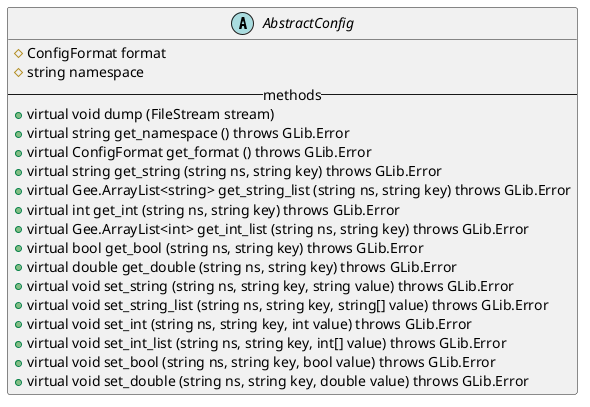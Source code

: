 /'
 '  UML inlude file for AbstractConfig class
 '/

@startuml
abstract class AbstractConfig {
    #ConfigFormat format
    #string namespace
    -- methods --
    +virtual void dump (FileStream stream)
    +virtual string get_namespace () throws GLib.Error
    +virtual ConfigFormat get_format () throws GLib.Error
    +virtual string get_string (string ns, string key) throws GLib.Error
    +virtual Gee.ArrayList<string> get_string_list (string ns, string key) throws GLib.Error
    +virtual int get_int (string ns, string key) throws GLib.Error
    +virtual Gee.ArrayList<int> get_int_list (string ns, string key) throws GLib.Error
    +virtual bool get_bool (string ns, string key) throws GLib.Error
    +virtual double get_double (string ns, string key) throws GLib.Error
    +virtual void set_string (string ns, string key, string value) throws GLib.Error
    +virtual void set_string_list (string ns, string key, string[] value) throws GLib.Error
    +virtual void set_int (string ns, string key, int value) throws GLib.Error
    +virtual void set_int_list (string ns, string key, int[] value) throws GLib.Error
    +virtual void set_bool (string ns, string key, bool value) throws GLib.Error
    +virtual void set_double (string ns, string key, double value) throws GLib.Error
}
@enduml
